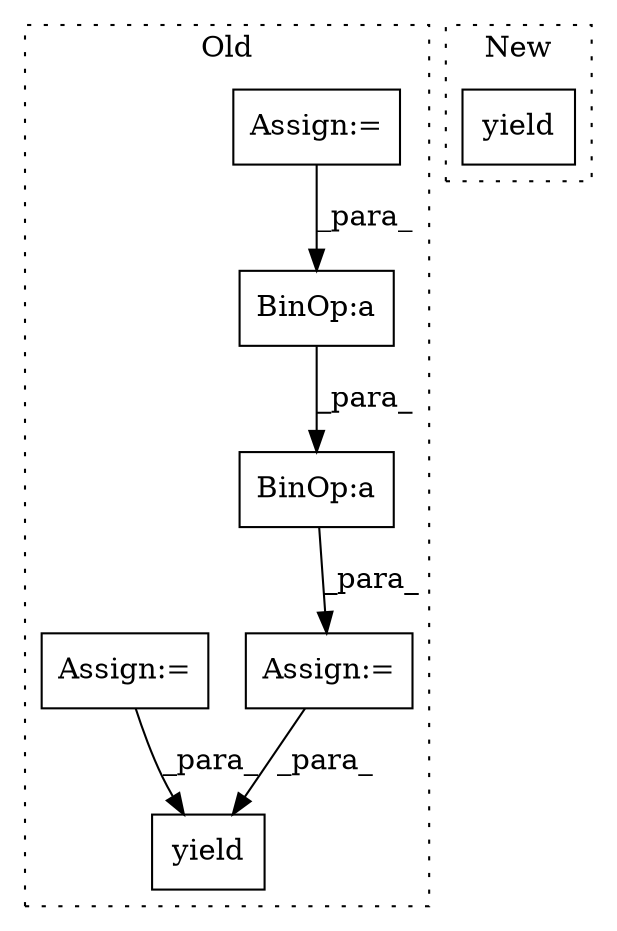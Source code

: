 digraph G {
subgraph cluster0 {
1 [label="yield" a="105" s="2319" l="6" shape="box"];
3 [label="Assign:=" a="68" s="2085" l="3" shape="box"];
4 [label="Assign:=" a="68" s="2117" l="3" shape="box"];
5 [label="Assign:=" a="68" s="2194" l="3" shape="box"];
6 [label="BinOp:a" a="82" s="2249" l="3" shape="box"];
7 [label="BinOp:a" a="82" s="2199" l="31" shape="box"];
label = "Old";
style="dotted";
}
subgraph cluster1 {
2 [label="yield" a="105" s="2071" l="6" shape="box"];
label = "New";
style="dotted";
}
3 -> 7 [label="_para_"];
4 -> 1 [label="_para_"];
5 -> 1 [label="_para_"];
6 -> 5 [label="_para_"];
7 -> 6 [label="_para_"];
}
